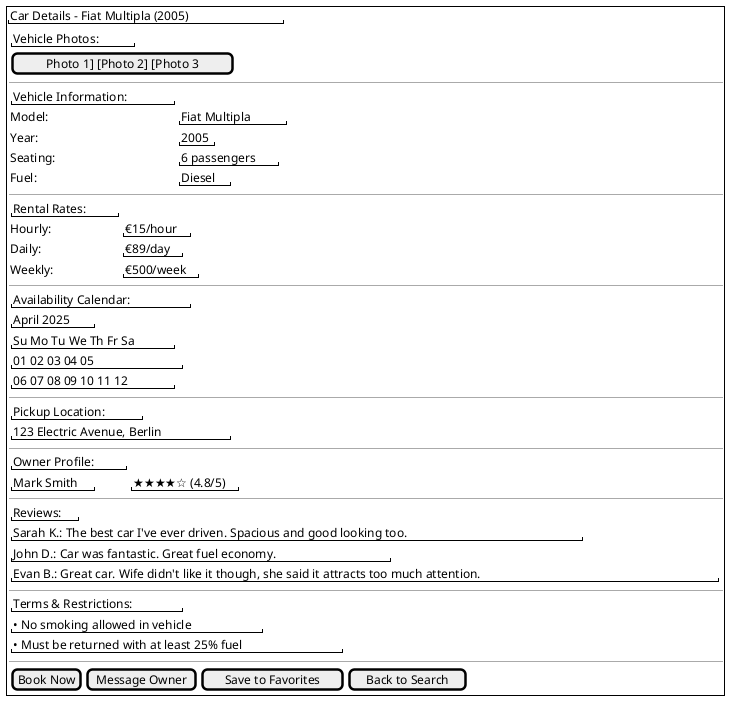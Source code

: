 @startsalt
{
  {+ "Car Details - Fiat Multipla (2005)"
    {
      {
        {
          "Vehicle Photos:"
          [Photo 1] [Photo 2] [Photo 3]
        }
        --
        {
          "Vehicle Information:"
          Model: | "Fiat Multipla"
          Year: | "2005"
          Seating: | "6 passengers"
          Fuel: | "Diesel"
        }
        --
        {
          "Rental Rates:"
          Hourly: | "€15/hour"
          Daily: | "€89/day"
          Weekly: | "€500/week"
        }
        --
        {
          "Availability Calendar:"
          "April 2025"
          "Su Mo Tu We Th Fr Sa"
          "       01 02 03 04 05"
          "06 07 08 09 10 11 12"
        }
        --
        {
          "Pickup Location:"
          "123 Electric Avenue, Berlin"
        }
        --
        {
          "Owner Profile:"
          "Mark Smith" | "★★★★☆ (4.8/5)"
        }
        --
        {
          "Reviews:"
          "Sarah K.: The best car I've ever driven. Spacious and good looking too."
          "John D.: Car was fantastic. Great fuel economy."
          "Evan B.: Great car. Wife didn't like it though, she said it attracts too much attention."
        }
        --
        {
          "Terms & Restrictions:"
          "• No smoking allowed in vehicle"
          "• Must be returned with at least 25% fuel"
        }
        --
        {
          [Book Now] | [Message Owner] | [Save to Favorites] | [Back to Search]
        }
      }
    }
  }
}
@endsalt